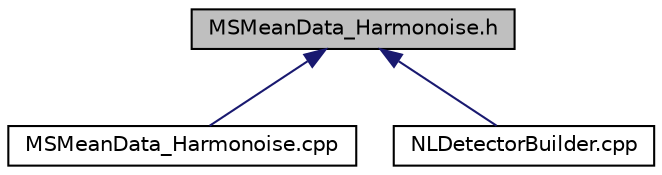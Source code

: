 digraph "MSMeanData_Harmonoise.h"
{
  edge [fontname="Helvetica",fontsize="10",labelfontname="Helvetica",labelfontsize="10"];
  node [fontname="Helvetica",fontsize="10",shape=record];
  Node49 [label="MSMeanData_Harmonoise.h",height=0.2,width=0.4,color="black", fillcolor="grey75", style="filled", fontcolor="black"];
  Node49 -> Node50 [dir="back",color="midnightblue",fontsize="10",style="solid",fontname="Helvetica"];
  Node50 [label="MSMeanData_Harmonoise.cpp",height=0.2,width=0.4,color="black", fillcolor="white", style="filled",URL="$d3/d7d/_m_s_mean_data___harmonoise_8cpp.html"];
  Node49 -> Node51 [dir="back",color="midnightblue",fontsize="10",style="solid",fontname="Helvetica"];
  Node51 [label="NLDetectorBuilder.cpp",height=0.2,width=0.4,color="black", fillcolor="white", style="filled",URL="$de/d1e/_n_l_detector_builder_8cpp.html"];
}
